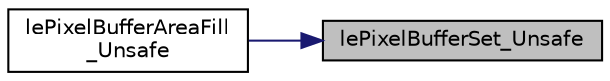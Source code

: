 digraph "lePixelBufferSet_Unsafe"
{
 // LATEX_PDF_SIZE
  edge [fontname="Helvetica",fontsize="10",labelfontname="Helvetica",labelfontsize="10"];
  node [fontname="Helvetica",fontsize="10",shape=record];
  rankdir="RL";
  Node1 [label="lePixelBufferSet_Unsafe",height=0.2,width=0.4,color="black", fillcolor="grey75", style="filled", fontcolor="black",tooltip="Pixel set."];
  Node1 -> Node2 [dir="back",color="midnightblue",fontsize="10",style="solid",fontname="Helvetica"];
  Node2 [label="lePixelBufferAreaFill\l_Unsafe",height=0.2,width=0.4,color="black", fillcolor="white", style="filled",URL="$legato__pixelbuffer_8h.html#aaff69dcee69706cd40f85e6010986036",tooltip="Area fill no checking."];
}
